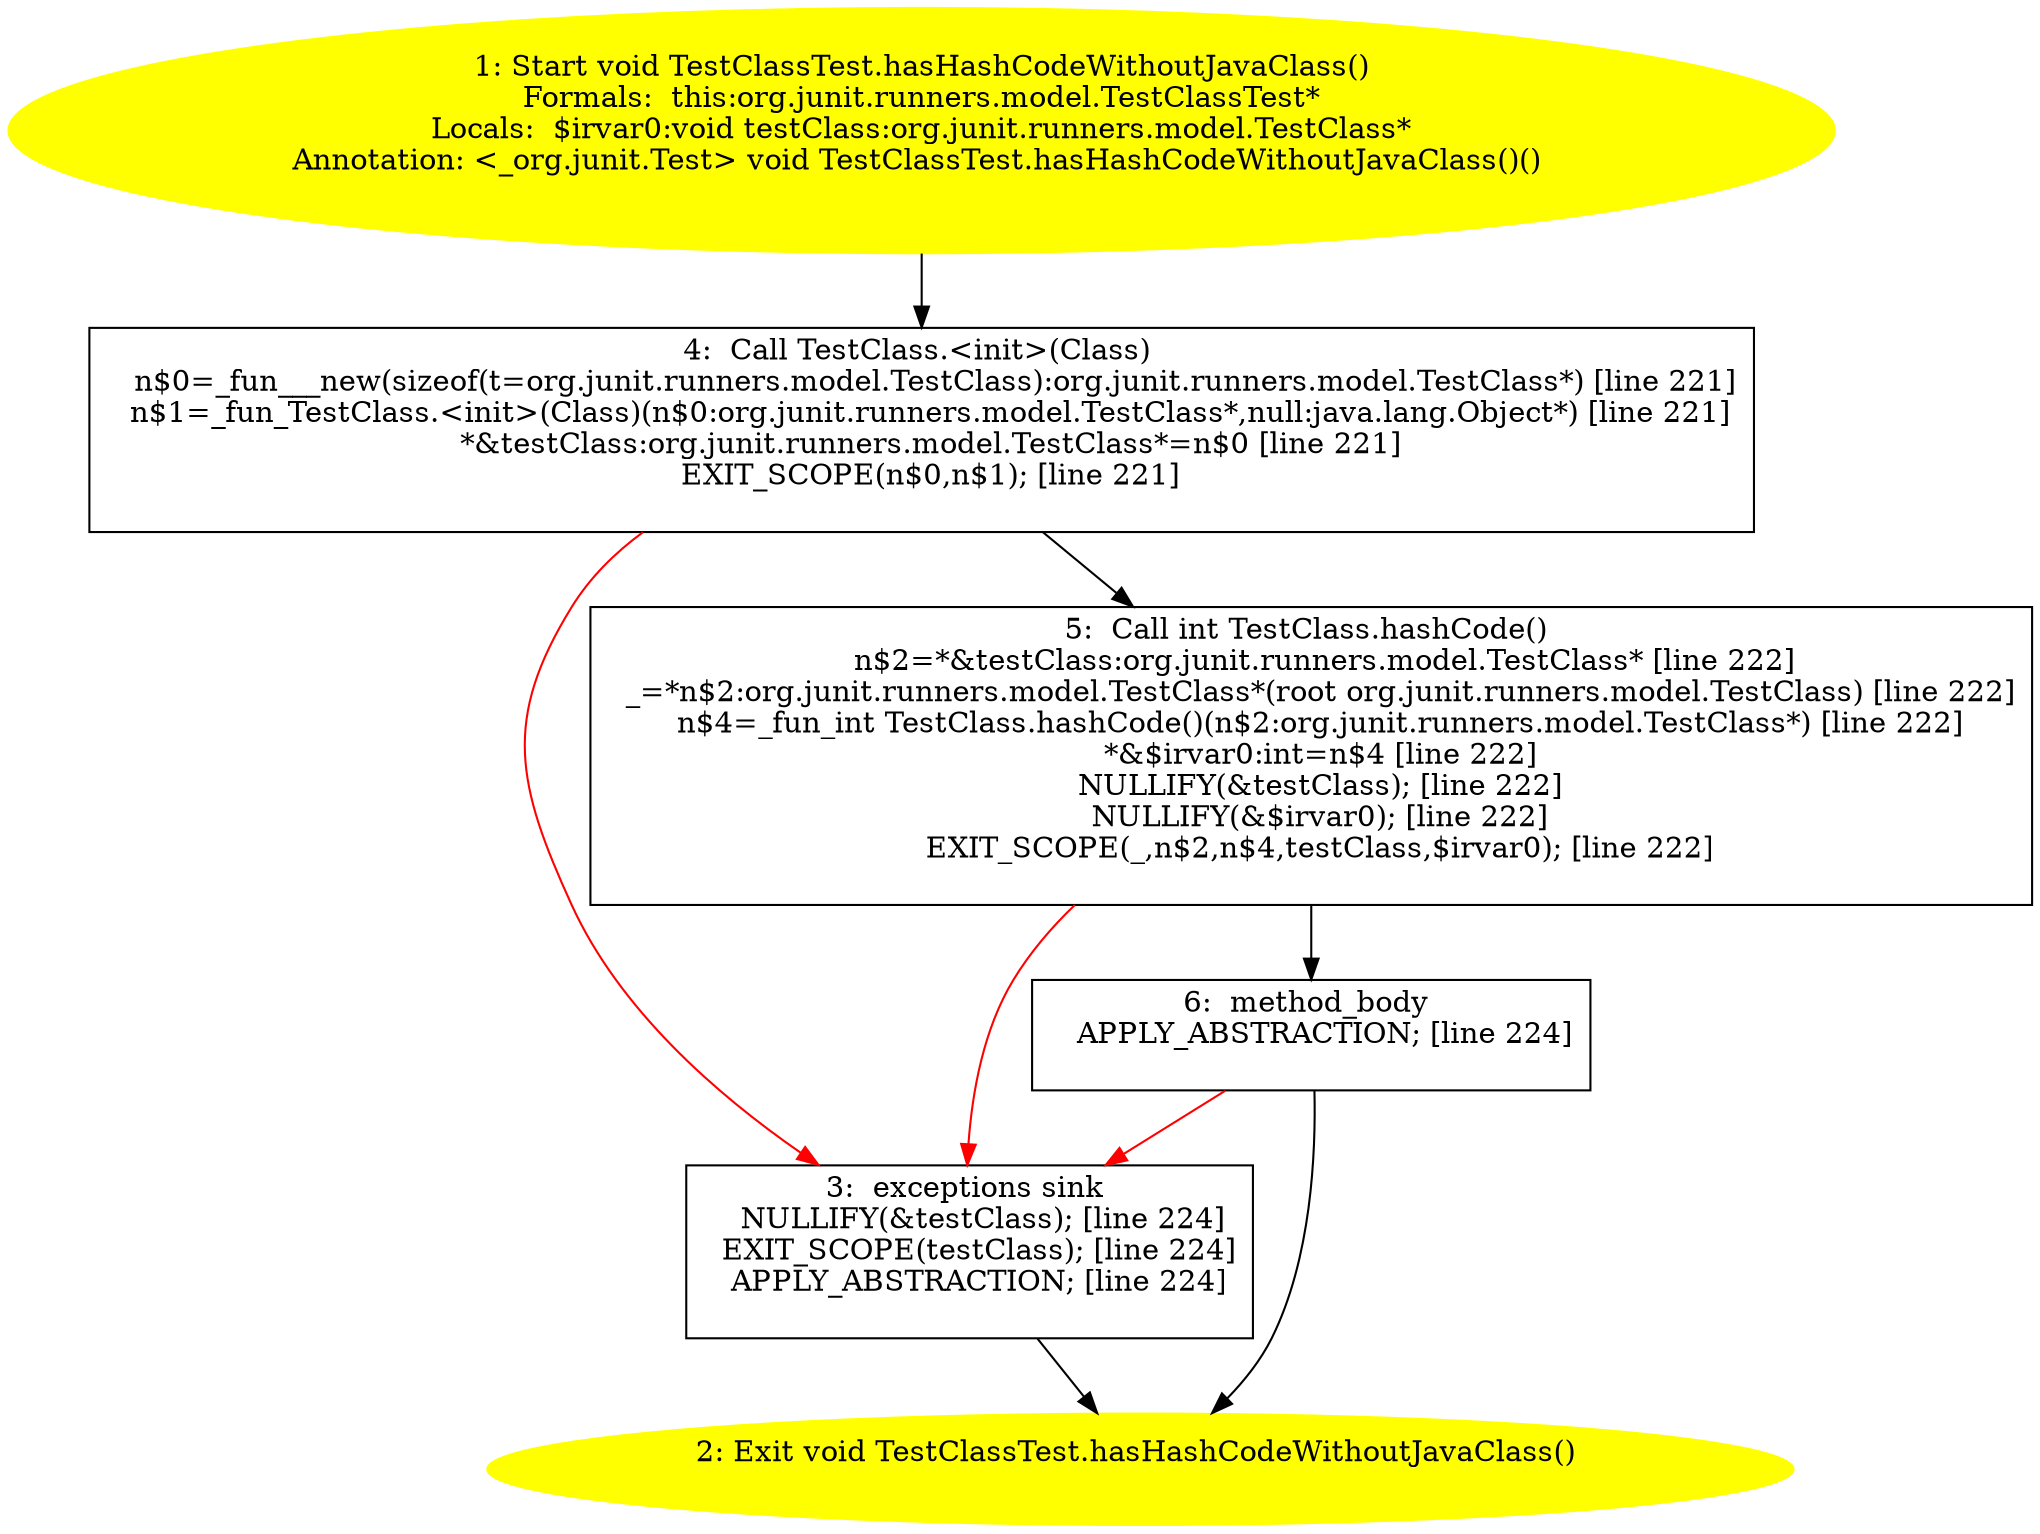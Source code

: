 /* @generated */
digraph cfg {
"org.junit.runners.model.TestClassTest.hasHashCodeWithoutJavaClass():void.f094e9b354a8ed61c63b1a7a169a6e31_1" [label="1: Start void TestClassTest.hasHashCodeWithoutJavaClass()\nFormals:  this:org.junit.runners.model.TestClassTest*\nLocals:  $irvar0:void testClass:org.junit.runners.model.TestClass*\nAnnotation: <_org.junit.Test> void TestClassTest.hasHashCodeWithoutJavaClass()() \n  " color=yellow style=filled]
	

	 "org.junit.runners.model.TestClassTest.hasHashCodeWithoutJavaClass():void.f094e9b354a8ed61c63b1a7a169a6e31_1" -> "org.junit.runners.model.TestClassTest.hasHashCodeWithoutJavaClass():void.f094e9b354a8ed61c63b1a7a169a6e31_4" ;
"org.junit.runners.model.TestClassTest.hasHashCodeWithoutJavaClass():void.f094e9b354a8ed61c63b1a7a169a6e31_2" [label="2: Exit void TestClassTest.hasHashCodeWithoutJavaClass() \n  " color=yellow style=filled]
	

"org.junit.runners.model.TestClassTest.hasHashCodeWithoutJavaClass():void.f094e9b354a8ed61c63b1a7a169a6e31_3" [label="3:  exceptions sink \n   NULLIFY(&testClass); [line 224]\n  EXIT_SCOPE(testClass); [line 224]\n  APPLY_ABSTRACTION; [line 224]\n " shape="box"]
	

	 "org.junit.runners.model.TestClassTest.hasHashCodeWithoutJavaClass():void.f094e9b354a8ed61c63b1a7a169a6e31_3" -> "org.junit.runners.model.TestClassTest.hasHashCodeWithoutJavaClass():void.f094e9b354a8ed61c63b1a7a169a6e31_2" ;
"org.junit.runners.model.TestClassTest.hasHashCodeWithoutJavaClass():void.f094e9b354a8ed61c63b1a7a169a6e31_4" [label="4:  Call TestClass.<init>(Class) \n   n$0=_fun___new(sizeof(t=org.junit.runners.model.TestClass):org.junit.runners.model.TestClass*) [line 221]\n  n$1=_fun_TestClass.<init>(Class)(n$0:org.junit.runners.model.TestClass*,null:java.lang.Object*) [line 221]\n  *&testClass:org.junit.runners.model.TestClass*=n$0 [line 221]\n  EXIT_SCOPE(n$0,n$1); [line 221]\n " shape="box"]
	

	 "org.junit.runners.model.TestClassTest.hasHashCodeWithoutJavaClass():void.f094e9b354a8ed61c63b1a7a169a6e31_4" -> "org.junit.runners.model.TestClassTest.hasHashCodeWithoutJavaClass():void.f094e9b354a8ed61c63b1a7a169a6e31_5" ;
	 "org.junit.runners.model.TestClassTest.hasHashCodeWithoutJavaClass():void.f094e9b354a8ed61c63b1a7a169a6e31_4" -> "org.junit.runners.model.TestClassTest.hasHashCodeWithoutJavaClass():void.f094e9b354a8ed61c63b1a7a169a6e31_3" [color="red" ];
"org.junit.runners.model.TestClassTest.hasHashCodeWithoutJavaClass():void.f094e9b354a8ed61c63b1a7a169a6e31_5" [label="5:  Call int TestClass.hashCode() \n   n$2=*&testClass:org.junit.runners.model.TestClass* [line 222]\n  _=*n$2:org.junit.runners.model.TestClass*(root org.junit.runners.model.TestClass) [line 222]\n  n$4=_fun_int TestClass.hashCode()(n$2:org.junit.runners.model.TestClass*) [line 222]\n  *&$irvar0:int=n$4 [line 222]\n  NULLIFY(&testClass); [line 222]\n  NULLIFY(&$irvar0); [line 222]\n  EXIT_SCOPE(_,n$2,n$4,testClass,$irvar0); [line 222]\n " shape="box"]
	

	 "org.junit.runners.model.TestClassTest.hasHashCodeWithoutJavaClass():void.f094e9b354a8ed61c63b1a7a169a6e31_5" -> "org.junit.runners.model.TestClassTest.hasHashCodeWithoutJavaClass():void.f094e9b354a8ed61c63b1a7a169a6e31_6" ;
	 "org.junit.runners.model.TestClassTest.hasHashCodeWithoutJavaClass():void.f094e9b354a8ed61c63b1a7a169a6e31_5" -> "org.junit.runners.model.TestClassTest.hasHashCodeWithoutJavaClass():void.f094e9b354a8ed61c63b1a7a169a6e31_3" [color="red" ];
"org.junit.runners.model.TestClassTest.hasHashCodeWithoutJavaClass():void.f094e9b354a8ed61c63b1a7a169a6e31_6" [label="6:  method_body \n   APPLY_ABSTRACTION; [line 224]\n " shape="box"]
	

	 "org.junit.runners.model.TestClassTest.hasHashCodeWithoutJavaClass():void.f094e9b354a8ed61c63b1a7a169a6e31_6" -> "org.junit.runners.model.TestClassTest.hasHashCodeWithoutJavaClass():void.f094e9b354a8ed61c63b1a7a169a6e31_2" ;
	 "org.junit.runners.model.TestClassTest.hasHashCodeWithoutJavaClass():void.f094e9b354a8ed61c63b1a7a169a6e31_6" -> "org.junit.runners.model.TestClassTest.hasHashCodeWithoutJavaClass():void.f094e9b354a8ed61c63b1a7a169a6e31_3" [color="red" ];
}
